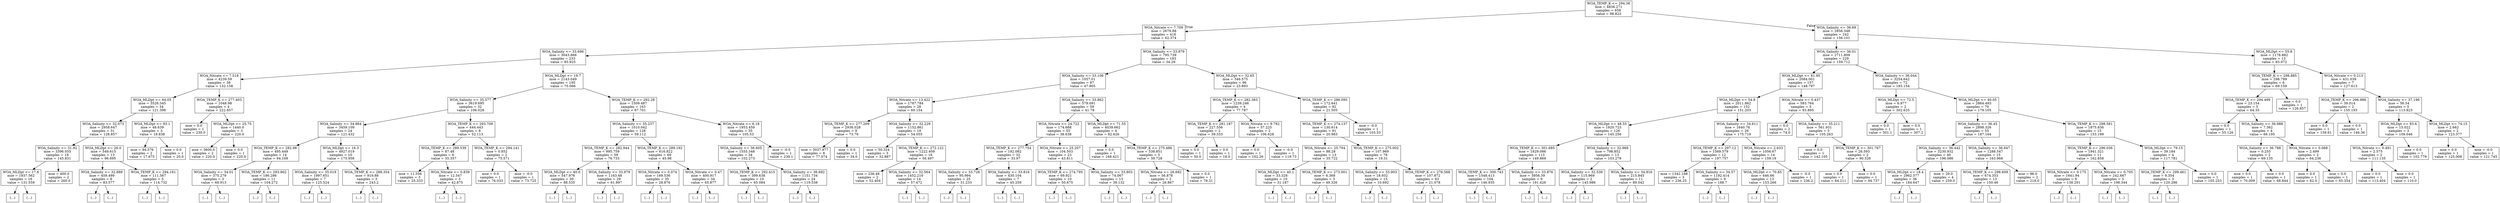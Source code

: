 digraph Tree {
node [shape=box] ;
0 [label="WOA_TEMP_K <= 294.36\nmse = 4836.271\nsamples = 658\nvalue = 98.823"] ;
1 [label="WOA_Nitrate <= 7.709\nmse = 2679.88\nsamples = 416\nvalue = 62.374"] ;
0 -> 1 [labeldistance=2.5, labelangle=45, headlabel="True"] ;
2 [label="WOA_Salinity <= 33.696\nmse = 3043.866\nsamples = 233\nvalue = 85.925"] ;
1 -> 2 ;
3 [label="WOA_Nitrate <= 7.518\nmse = 4239.59\nsamples = 38\nvalue = 132.158"] ;
2 -> 3 ;
4 [label="WOA_MLDpt <= 64.05\nmse = 3526.345\nsamples = 34\nvalue = 121.398"] ;
3 -> 4 ;
5 [label="WOA_Salinity <= 32.073\nmse = 2958.647\nsamples = 31\nvalue = 128.857"] ;
4 -> 5 ;
6 [label="WOA_Salinity <= 31.92\nmse = 3396.055\nsamples = 18\nvalue = 145.831"] ;
5 -> 6 ;
7 [label="WOA_MLDpt <= 17.6\nmse = 1937.562\nsamples = 16\nvalue = 131.559"] ;
6 -> 7 ;
8 [label="(...)"] ;
7 -> 8 ;
29 [label="(...)"] ;
7 -> 29 ;
36 [label="mse = 400.0\nsamples = 2\nvalue = 260.0"] ;
6 -> 36 ;
37 [label="WOA_MLDpt <= 26.0\nmse = 549.615\nsamples = 13\nvalue = 96.695"] ;
5 -> 37 ;
38 [label="WOA_Salinity <= 32.889\nmse = 459.499\nsamples = 8\nvalue = 83.577"] ;
37 -> 38 ;
39 [label="(...)"] ;
38 -> 39 ;
42 [label="(...)"] ;
38 -> 42 ;
49 [label="WOA_TEMP_K <= 294.161\nmse = 111.567\nsamples = 5\nvalue = 114.732"] ;
37 -> 49 ;
50 [label="(...)"] ;
49 -> 50 ;
57 [label="(...)"] ;
49 -> 57 ;
58 [label="WOA_MLDpt <= 93.1\nmse = 48.639\nsamples = 3\nvalue = 18.838"] ;
4 -> 58 ;
59 [label="mse = 94.576\nsamples = 2\nvalue = 17.675"] ;
58 -> 59 ;
60 [label="mse = 0.0\nsamples = 1\nvalue = 20.0"] ;
58 -> 60 ;
61 [label="WOA_TEMP_K <= 277.403\nmse = 1048.98\nsamples = 4\nvalue = 222.857"] ;
3 -> 61 ;
62 [label="mse = 0.0\nsamples = 1\nvalue = 230.0"] ;
61 -> 62 ;
63 [label="WOA_MLDpt <= 25.75\nmse = 1440.0\nsamples = 3\nvalue = 220.0"] ;
61 -> 63 ;
64 [label="mse = 3600.0\nsamples = 2\nvalue = 220.0"] ;
63 -> 64 ;
65 [label="mse = 0.0\nsamples = 1\nvalue = 220.0"] ;
63 -> 65 ;
66 [label="WOA_MLDpt <= 19.7\nmse = 2143.049\nsamples = 195\nvalue = 75.066"] ;
2 -> 66 ;
67 [label="WOA_Salinity <= 35.577\nmse = 3619.695\nsamples = 32\nvalue = 106.028"] ;
66 -> 67 ;
68 [label="WOA_Salinity <= 34.864\nmse = 3459.109\nsamples = 24\nvalue = 121.432"] ;
67 -> 68 ;
69 [label="WOA_TEMP_K <= 282.98\nmse = 495.449\nsamples = 14\nvalue = 94.169"] ;
68 -> 69 ;
70 [label="WOA_Salinity <= 34.01\nmse = 375.279\nsamples = 3\nvalue = 68.913"] ;
69 -> 70 ;
71 [label="(...)"] ;
70 -> 71 ;
72 [label="(...)"] ;
70 -> 72 ;
75 [label="WOA_TEMP_K <= 293.902\nmse = 186.286\nsamples = 11\nvalue = 104.272"] ;
69 -> 75 ;
76 [label="(...)"] ;
75 -> 76 ;
95 [label="(...)"] ;
75 -> 95 ;
96 [label="WOA_MLDpt <= 16.3\nmse = 4927.019\nsamples = 10\nvalue = 175.956"] ;
68 -> 96 ;
97 [label="WOA_Salinity <= 35.019\nmse = 1997.651\nsamples = 7\nvalue = 125.524"] ;
96 -> 97 ;
98 [label="(...)"] ;
97 -> 98 ;
101 [label="(...)"] ;
97 -> 101 ;
108 [label="WOA_TEMP_K <= 288.354\nmse = 919.88\nsamples = 3\nvalue = 243.2"] ;
96 -> 108 ;
109 [label="(...)"] ;
108 -> 109 ;
110 [label="(...)"] ;
108 -> 110 ;
113 [label="WOA_TEMP_K <= 293.709\nmse = 444.443\nsamples = 8\nvalue = 52.113"] ;
67 -> 113 ;
114 [label="WOA_TEMP_K <= 289.539\nmse = 87.48\nsamples = 6\nvalue = 35.357"] ;
113 -> 114 ;
115 [label="mse = 11.556\nsamples = 3\nvalue = 25.333"] ;
114 -> 115 ;
116 [label="WOA_Nitrate <= 0.839\nmse = 12.547\nsamples = 3\nvalue = 42.875"] ;
114 -> 116 ;
117 [label="(...)"] ;
116 -> 117 ;
118 [label="(...)"] ;
116 -> 118 ;
119 [label="WOA_TEMP_K <= 294.141\nmse = 0.852\nsamples = 2\nvalue = 75.571"] ;
113 -> 119 ;
120 [label="mse = 0.0\nsamples = 1\nvalue = 76.033"] ;
119 -> 120 ;
121 [label="mse = -0.0\nsamples = 1\nvalue = 73.725"] ;
119 -> 121 ;
122 [label="WOA_TEMP_K <= 292.28\nmse = 1509.487\nsamples = 163\nvalue = 67.701"] ;
66 -> 122 ;
123 [label="WOA_Salinity <= 35.237\nmse = 1010.042\nsamples = 128\nvalue = 59.112"] ;
122 -> 123 ;
124 [label="WOA_TEMP_K <= 282.944\nmse = 995.759\nsamples = 59\nvalue = 76.733"] ;
123 -> 124 ;
125 [label="WOA_MLDpt <= 40.0\nmse = 547.976\nsamples = 30\nvalue = 88.535"] ;
124 -> 125 ;
126 [label="(...)"] ;
125 -> 126 ;
131 [label="(...)"] ;
125 -> 131 ;
168 [label="WOA_Salinity <= 33.979\nmse = 1163.48\nsamples = 29\nvalue = 61.897"] ;
124 -> 168 ;
169 [label="(...)"] ;
168 -> 169 ;
170 [label="(...)"] ;
168 -> 170 ;
219 [label="WOA_TEMP_K <= 289.192\nmse = 616.822\nsamples = 69\nvalue = 45.98"] ;
123 -> 219 ;
220 [label="WOA_Nitrate <= 0.074\nmse = 169.536\nsamples = 35\nvalue = 28.876"] ;
219 -> 220 ;
221 [label="(...)"] ;
220 -> 221 ;
222 [label="(...)"] ;
220 -> 222 ;
257 [label="WOA_Nitrate <= 0.47\nmse = 400.917\nsamples = 34\nvalue = 65.877"] ;
219 -> 257 ;
258 [label="(...)"] ;
257 -> 258 ;
281 [label="(...)"] ;
257 -> 281 ;
312 [label="WOA_Nitrate <= 6.18\nmse = 1953.459\nsamples = 35\nvalue = 105.53"] ;
122 -> 312 ;
313 [label="WOA_Salinity <= 36.605\nmse = 1555.348\nsamples = 34\nvalue = 102.273"] ;
312 -> 313 ;
314 [label="WOA_TEMP_K <= 292.415\nmse = 399.638\nsamples = 10\nvalue = 65.084"] ;
313 -> 314 ;
315 [label="(...)"] ;
314 -> 315 ;
316 [label="(...)"] ;
314 -> 316 ;
331 [label="WOA_Salinity <= 36.692\nmse = 1151.734\nsamples = 24\nvalue = 119.538"] ;
313 -> 331 ;
332 [label="(...)"] ;
331 -> 332 ;
357 [label="(...)"] ;
331 -> 357 ;
362 [label="mse = -0.0\nsamples = 1\nvalue = 239.1"] ;
312 -> 362 ;
363 [label="WOA_Salinity <= 33.879\nmse = 795.739\nsamples = 183\nvalue = 34.29"] ;
1 -> 363 ;
364 [label="WOA_Salinity <= 33.106\nmse = 1057.01\nsamples = 87\nvalue = 47.905"] ;
363 -> 364 ;
365 [label="WOA_Nitrate <= 13.422\nmse = 1787.784\nsamples = 28\nvalue = 60.154"] ;
364 -> 365 ;
366 [label="WOA_TEMP_K <= 277.209\nmse = 2936.028\nsamples = 9\nvalue = 73.76"] ;
365 -> 366 ;
367 [label="mse = 3037.977\nsamples = 8\nvalue = 77.074"] ;
366 -> 367 ;
368 [label="mse = 0.0\nsamples = 1\nvalue = 34.0"] ;
366 -> 368 ;
369 [label="WOA_Salinity <= 32.229\nmse = 1152.861\nsamples = 19\nvalue = 54.055"] ;
365 -> 369 ;
370 [label="mse = 50.324\nsamples = 3\nvalue = 32.887"] ;
369 -> 370 ;
371 [label="WOA_TEMP_K <= 272.122\nmse = 1222.409\nsamples = 16\nvalue = 56.497"] ;
369 -> 371 ;
372 [label="mse = 236.48\nsamples = 2\nvalue = 52.404"] ;
371 -> 372 ;
373 [label="WOA_Salinity <= 32.564\nmse = 1452.216\nsamples = 14\nvalue = 57.472"] ;
371 -> 373 ;
374 [label="(...)"] ;
373 -> 374 ;
375 [label="(...)"] ;
373 -> 375 ;
376 [label="WOA_Salinity <= 33.862\nmse = 579.091\nsamples = 59\nvalue = 41.78"] ;
364 -> 376 ;
377 [label="WOA_Nitrate <= 24.722\nmse = 174.688\nsamples = 55\nvalue = 38.638"] ;
376 -> 377 ;
378 [label="WOA_TEMP_K <= 277.754\nmse = 192.082\nsamples = 32\nvalue = 33.97"] ;
377 -> 378 ;
379 [label="WOA_Salinity <= 33.726\nmse = 95.994\nsamples = 25\nvalue = 31.233"] ;
378 -> 379 ;
380 [label="(...)"] ;
379 -> 380 ;
405 [label="(...)"] ;
379 -> 405 ;
424 [label="WOA_Salinity <= 33.816\nmse = 430.104\nsamples = 7\nvalue = 45.259"] ;
378 -> 424 ;
425 [label="(...)"] ;
424 -> 425 ;
432 [label="(...)"] ;
424 -> 432 ;
437 [label="WOA_Nitrate <= 25.207\nmse = 104.503\nsamples = 23\nvalue = 43.811"] ;
377 -> 437 ;
438 [label="WOA_TEMP_K <= 274.795\nmse = 69.921\nsamples = 10\nvalue = 50.675"] ;
437 -> 438 ;
439 [label="(...)"] ;
438 -> 439 ;
448 [label="(...)"] ;
438 -> 448 ;
449 [label="WOA_Salinity <= 33.803\nmse = 74.067\nsamples = 13\nvalue = 39.132"] ;
437 -> 449 ;
450 [label="(...)"] ;
449 -> 450 ;
467 [label="(...)"] ;
449 -> 467 ;
472 [label="WOA_MLDpt <= 71.55\nmse = 4039.662\nsamples = 4\nvalue = 82.626"] ;
376 -> 472 ;
473 [label="mse = 0.0\nsamples = 1\nvalue = 168.421"] ;
472 -> 473 ;
474 [label="WOA_TEMP_K <= 275.486\nmse = 538.851\nsamples = 3\nvalue = 39.728"] ;
472 -> 474 ;
475 [label="WOA_Nitrate <= 26.682\nmse = 56.878\nsamples = 2\nvalue = 26.867"] ;
474 -> 475 ;
476 [label="(...)"] ;
475 -> 476 ;
477 [label="(...)"] ;
475 -> 477 ;
478 [label="mse = 0.0\nsamples = 1\nvalue = 78.31"] ;
474 -> 478 ;
479 [label="WOA_MLDpt <= 32.65\nmse = 346.575\nsamples = 96\nvalue = 23.893"] ;
363 -> 479 ;
480 [label="WOA_TEMP_K <= 282.383\nmse = 1239.246\nsamples = 4\nvalue = 77.787"] ;
479 -> 480 ;
481 [label="WOA_TEMP_K <= 281.187\nmse = 227.556\nsamples = 2\nvalue = 39.333"] ;
480 -> 481 ;
482 [label="mse = 0.0\nsamples = 1\nvalue = 50.0"] ;
481 -> 482 ;
483 [label="mse = 0.0\nsamples = 1\nvalue = 18.0"] ;
481 -> 483 ;
484 [label="WOA_Nitrate <= 9.782\nmse = 57.225\nsamples = 2\nvalue = 106.628"] ;
480 -> 484 ;
485 [label="mse = 0.0\nsamples = 1\nvalue = 102.26"] ;
484 -> 485 ;
486 [label="mse = -0.0\nsamples = 1\nvalue = 119.73"] ;
484 -> 486 ;
487 [label="WOA_TEMP_K <= 286.095\nmse = 172.641\nsamples = 92\nvalue = 21.505"] ;
479 -> 487 ;
488 [label="WOA_TEMP_K <= 274.137\nmse = 130.614\nsamples = 91\nvalue = 20.983"] ;
487 -> 488 ;
489 [label="WOA_Nitrate <= 25.704\nmse = 88.28\nsamples = 13\nvalue = 35.722"] ;
488 -> 489 ;
490 [label="WOA_MLDpt <= 40.1\nmse = 33.328\nsamples = 10\nvalue = 31.187"] ;
489 -> 490 ;
491 [label="(...)"] ;
490 -> 491 ;
496 [label="(...)"] ;
490 -> 496 ;
509 [label="WOA_TEMP_K <= 273.001\nmse = 6.368\nsamples = 3\nvalue = 49.326"] ;
489 -> 509 ;
510 [label="(...)"] ;
509 -> 510 ;
511 [label="(...)"] ;
509 -> 511 ;
514 [label="WOA_TEMP_K <= 275.002\nmse = 107.969\nsamples = 78\nvalue = 19.31"] ;
488 -> 514 ;
515 [label="WOA_Salinity <= 33.903\nmse = 18.932\nsamples = 15\nvalue = 10.692"] ;
514 -> 515 ;
516 [label="(...)"] ;
515 -> 516 ;
523 [label="(...)"] ;
515 -> 523 ;
538 [label="WOA_TEMP_K <= 276.568\nmse = 107.872\nsamples = 63\nvalue = 21.078"] ;
514 -> 538 ;
539 [label="(...)"] ;
538 -> 539 ;
554 [label="(...)"] ;
538 -> 554 ;
615 [label="mse = -0.0\nsamples = 1\nvalue = 103.53"] ;
487 -> 615 ;
616 [label="WOA_Salinity <= 36.69\nmse = 2856.348\nsamples = 242\nvalue = 156.101"] ;
0 -> 616 [labeldistance=2.5, labelangle=-45, headlabel="False"] ;
617 [label="WOA_Salinity <= 36.01\nmse = 2711.809\nsamples = 229\nvalue = 159.712"] ;
616 -> 617 ;
618 [label="WOA_MLDpt <= 81.95\nmse = 2084.001\nsamples = 157\nvalue = 148.797"] ;
617 -> 618 ;
619 [label="WOA_MLDpt <= 54.8\nmse = 2011.862\nsamples = 152\nvalue = 151.203"] ;
618 -> 619 ;
620 [label="WOA_MLDpt <= 48.55\nmse = 1920.723\nsamples = 126\nvalue = 145.256"] ;
619 -> 620 ;
621 [label="WOA_TEMP_K <= 301.685\nmse = 1829.086\nsamples = 113\nvalue = 149.869"] ;
620 -> 621 ;
622 [label="WOA_TEMP_K <= 300.743\nmse = 1548.413\nsamples = 104\nvalue = 146.935"] ;
621 -> 622 ;
623 [label="(...)"] ;
622 -> 623 ;
780 [label="(...)"] ;
622 -> 780 ;
799 [label="WOA_Salinity <= 33.876\nmse = 3956.39\nsamples = 9\nvalue = 191.426"] ;
621 -> 799 ;
800 [label="(...)"] ;
799 -> 800 ;
807 [label="(...)"] ;
799 -> 807 ;
814 [label="WOA_Salinity <= 32.969\nmse = 798.852\nsamples = 13\nvalue = 103.278"] ;
620 -> 814 ;
815 [label="WOA_Salinity <= 32.539\nmse = 115.969\nsamples = 2\nvalue = 145.986"] ;
814 -> 815 ;
816 [label="(...)"] ;
815 -> 816 ;
817 [label="(...)"] ;
815 -> 817 ;
818 [label="WOA_Salinity <= 34.916\nmse = 215.845\nsamples = 11\nvalue = 89.042"] ;
814 -> 818 ;
819 [label="(...)"] ;
818 -> 819 ;
834 [label="(...)"] ;
818 -> 834 ;
839 [label="WOA_Salinity <= 34.611\nmse = 1640.76\nsamples = 26\nvalue = 175.719"] ;
619 -> 839 ;
840 [label="WOA_TEMP_K <= 297.12\nmse = 1569.579\nsamples = 12\nvalue = 197.757"] ;
839 -> 840 ;
841 [label="mse = 1342.188\nsamples = 3\nvalue = 236.25"] ;
840 -> 841 ;
842 [label="WOA_Salinity <= 34.57\nmse = 1192.414\nsamples = 9\nvalue = 188.7"] ;
840 -> 842 ;
843 [label="(...)"] ;
842 -> 843 ;
850 [label="(...)"] ;
842 -> 850 ;
851 [label="WOA_Nitrate <= 2.633\nmse = 1056.67\nsamples = 14\nvalue = 159.19"] ;
839 -> 851 ;
852 [label="WOA_MLDpt <= 70.85\nmse = 646.66\nsamples = 13\nvalue = 153.266"] ;
851 -> 852 ;
853 [label="(...)"] ;
852 -> 853 ;
868 [label="(...)"] ;
852 -> 868 ;
871 [label="mse = -0.0\nsamples = 1\nvalue = 236.2"] ;
851 -> 871 ;
872 [label="WOA_Nitrate <= 0.437\nmse = 583.764\nsamples = 5\nvalue = 93.895"] ;
618 -> 872 ;
873 [label="mse = 0.0\nsamples = 2\nvalue = 74.0"] ;
872 -> 873 ;
874 [label="WOA_Salinity <= 35.211\nmse = 561.931\nsamples = 3\nvalue = 105.263"] ;
872 -> 874 ;
875 [label="mse = 0.0\nsamples = 1\nvalue = 142.105"] ;
874 -> 875 ;
876 [label="WOA_TEMP_K <= 301.767\nmse = 26.593\nsamples = 2\nvalue = 90.526"] ;
874 -> 876 ;
877 [label="mse = 0.0\nsamples = 1\nvalue = 84.211"] ;
876 -> 877 ;
878 [label="mse = 0.0\nsamples = 1\nvalue = 94.737"] ;
876 -> 878 ;
879 [label="WOA_Salinity <= 36.044\nmse = 3254.642\nsamples = 72\nvalue = 183.154"] ;
617 -> 879 ;
880 [label="WOA_MLDpt <= 72.5\nmse = 6.977\nsamples = 2\nvalue = 302.625"] ;
879 -> 880 ;
881 [label="mse = 0.0\nsamples = 1\nvalue = 301.1"] ;
880 -> 881 ;
882 [label="mse = 0.0\nsamples = 1\nvalue = 307.2"] ;
880 -> 882 ;
883 [label="WOA_MLDpt <= 40.05\nmse = 2864.493\nsamples = 70\nvalue = 179.105"] ;
879 -> 883 ;
884 [label="WOA_Salinity <= 36.45\nmse = 2898.326\nsamples = 55\nvalue = 187.164"] ;
883 -> 884 ;
885 [label="WOA_Salinity <= 36.442\nmse = 3230.932\nsamples = 40\nvalue = 196.086"] ;
884 -> 885 ;
886 [label="WOA_MLDpt <= 18.4\nmse = 2962.577\nsamples = 36\nvalue = 184.647"] ;
885 -> 886 ;
887 [label="(...)"] ;
886 -> 887 ;
892 [label="(...)"] ;
886 -> 892 ;
915 [label="mse = 29.0\nsamples = 4\nvalue = 259.0"] ;
885 -> 915 ;
916 [label="WOA_Salinity <= 36.647\nmse = 1288.547\nsamples = 15\nvalue = 163.968"] ;
884 -> 916 ;
917 [label="WOA_TEMP_K <= 298.609\nmse = 674.353\nsamples = 13\nvalue = 150.46"] ;
916 -> 917 ;
918 [label="(...)"] ;
917 -> 918 ;
929 [label="(...)"] ;
917 -> 929 ;
932 [label="mse = 96.0\nsamples = 2\nvalue = 218.0"] ;
916 -> 932 ;
933 [label="WOA_TEMP_K <= 298.581\nmse = 1875.836\nsamples = 15\nvalue = 153.199"] ;
883 -> 933 ;
934 [label="WOA_TEMP_K <= 296.036\nmse = 1941.321\nsamples = 11\nvalue = 162.858"] ;
933 -> 934 ;
935 [label="WOA_Nitrate <= 0.175\nmse = 1641.94\nsamples = 8\nvalue = 138.291"] ;
934 -> 935 ;
936 [label="(...)"] ;
935 -> 936 ;
941 [label="(...)"] ;
935 -> 941 ;
946 [label="WOA_Nitrate <= 0.705\nmse = 242.667\nsamples = 3\nvalue = 198.344"] ;
934 -> 946 ;
947 [label="(...)"] ;
946 -> 947 ;
950 [label="(...)"] ;
946 -> 950 ;
951 [label="WOA_MLDpt <= 79.15\nmse = 39.184\nsamples = 4\nvalue = 117.781"] ;
933 -> 951 ;
952 [label="WOA_TEMP_K <= 299.461\nmse = 9.354\nsamples = 3\nvalue = 120.286"] ;
951 -> 952 ;
953 [label="(...)"] ;
952 -> 953 ;
954 [label="(...)"] ;
952 -> 954 ;
957 [label="mse = 0.0\nsamples = 1\nvalue = 105.253"] ;
951 -> 957 ;
958 [label="WOA_MLDpt <= 55.8\nmse = 1178.882\nsamples = 13\nvalue = 93.072"] ;
616 -> 958 ;
959 [label="WOA_TEMP_K <= 298.885\nmse = 298.799\nsamples = 6\nvalue = 69.159"] ;
958 -> 959 ;
960 [label="WOA_TEMP_K <= 294.499\nmse = 23.154\nsamples = 5\nvalue = 64.35"] ;
959 -> 960 ;
961 [label="mse = 0.0\nsamples = 1\nvalue = 55.126"] ;
960 -> 961 ;
962 [label="WOA_Salinity <= 36.988\nmse = 7.362\nsamples = 4\nvalue = 66.195"] ;
960 -> 962 ;
963 [label="WOA_Salinity <= 36.788\nmse = 0.255\nsamples = 2\nvalue = 69.135"] ;
962 -> 963 ;
964 [label="mse = 0.0\nsamples = 1\nvalue = 70.009"] ;
963 -> 964 ;
965 [label="mse = 0.0\nsamples = 1\nvalue = 68.844"] ;
963 -> 965 ;
966 [label="WOA_Nitrate <= 0.068\nmse = 2.499\nsamples = 2\nvalue = 64.236"] ;
962 -> 966 ;
967 [label="mse = 0.0\nsamples = 1\nvalue = 62.0"] ;
966 -> 967 ;
968 [label="mse = 0.0\nsamples = 1\nvalue = 65.354"] ;
966 -> 968 ;
969 [label="mse = 0.0\nsamples = 1\nvalue = 126.857"] ;
959 -> 969 ;
970 [label="WOA_Nitrate <= 0.213\nmse = 431.039\nsamples = 7\nvalue = 127.613"] ;
958 -> 970 ;
971 [label="WOA_TEMP_K <= 296.986\nmse = 39.014\nsamples = 2\nvalue = 155.193"] ;
970 -> 971 ;
972 [label="mse = 0.0\nsamples = 1\nvalue = 159.61"] ;
971 -> 972 ;
973 [label="mse = 0.0\nsamples = 1\nvalue = 146.36"] ;
971 -> 973 ;
974 [label="WOA_Salinity <= 37.196\nmse = 56.54\nsamples = 5\nvalue = 113.823"] ;
970 -> 974 ;
975 [label="WOA_MLDpt <= 83.6\nmse = 15.022\nsamples = 3\nvalue = 109.046"] ;
974 -> 975 ;
976 [label="WOA_Nitrate <= 0.491\nmse = 2.575\nsamples = 2\nvalue = 111.135"] ;
975 -> 976 ;
977 [label="mse = 0.0\nsamples = 1\nvalue = 113.404"] ;
976 -> 977 ;
978 [label="mse = 0.0\nsamples = 1\nvalue = 110.0"] ;
976 -> 978 ;
979 [label="mse = 0.0\nsamples = 1\nvalue = 102.779"] ;
975 -> 979 ;
980 [label="WOA_MLDpt <= 74.15\nmse = 2.662\nsamples = 2\nvalue = 123.377"] ;
974 -> 980 ;
981 [label="mse = 0.0\nsamples = 1\nvalue = 125.008"] ;
980 -> 981 ;
982 [label="mse = -0.0\nsamples = 1\nvalue = 121.745"] ;
980 -> 982 ;
}